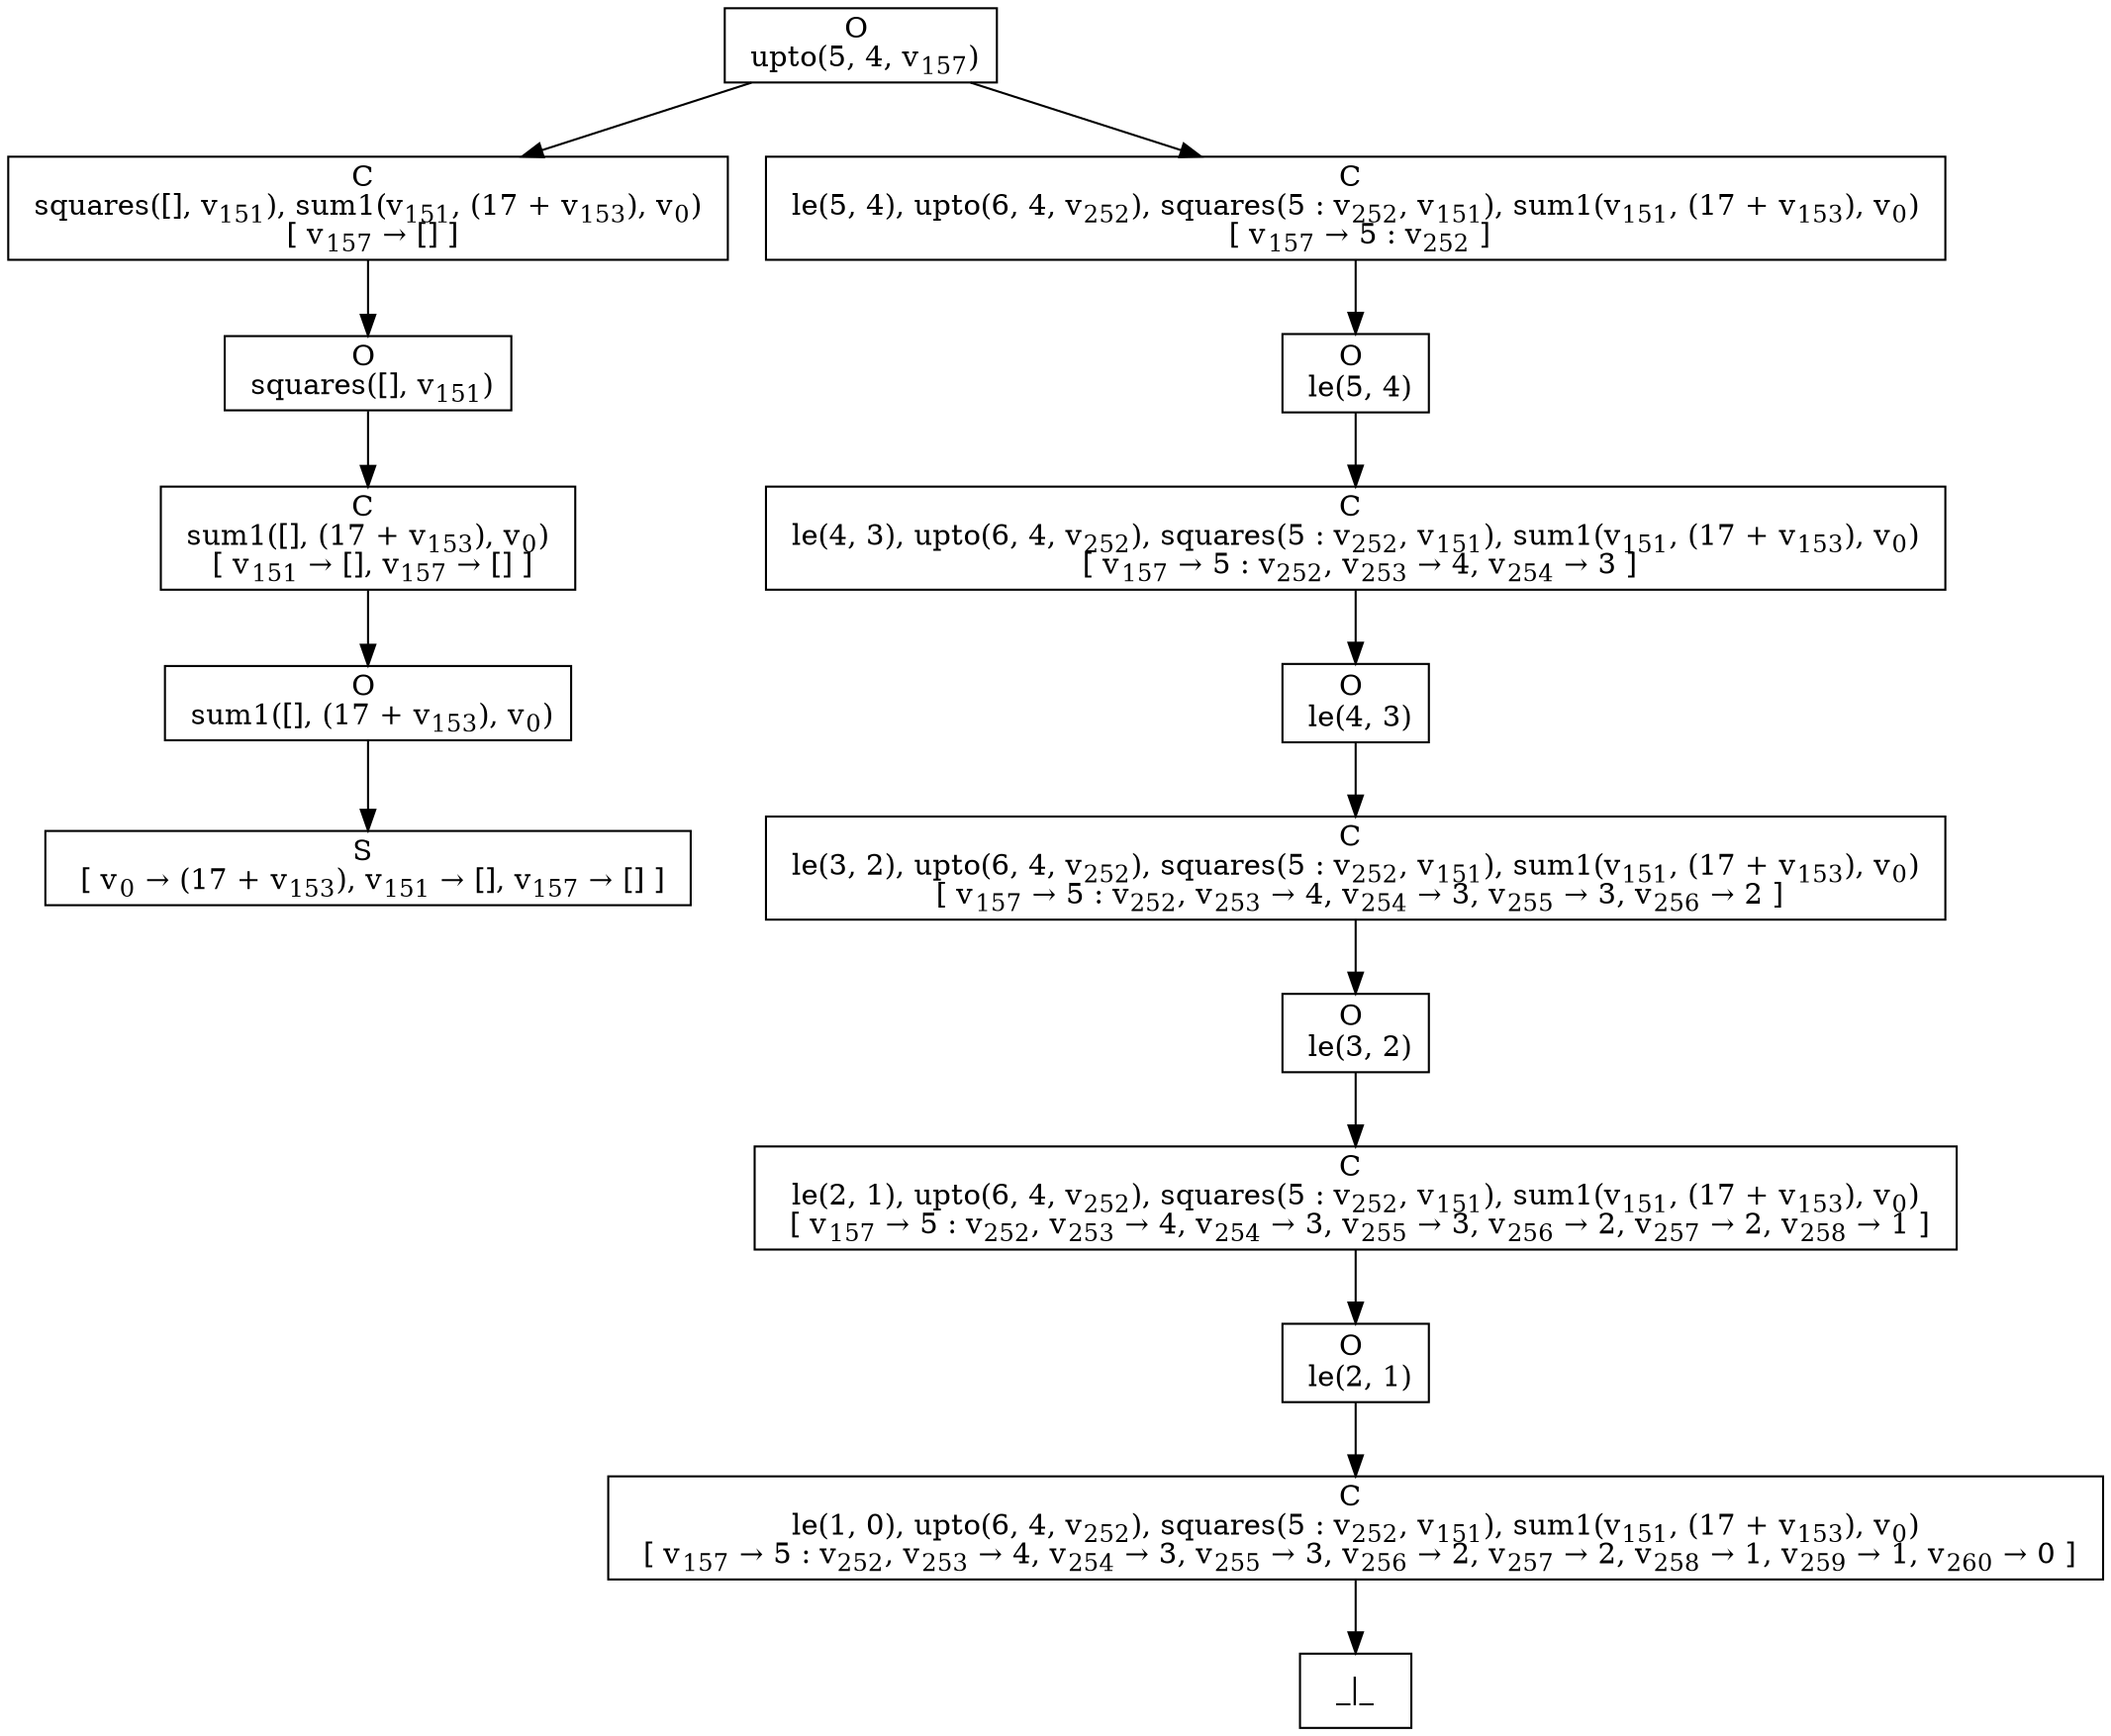digraph {
    graph [rankdir=TB
          ,bgcolor=transparent];
    node [shape=box
         ,fillcolor=white
         ,style=filled];
    0 [label=<O <BR/> upto(5, 4, v<SUB>157</SUB>)>];
    1 [label=<C <BR/> squares([], v<SUB>151</SUB>), sum1(v<SUB>151</SUB>, (17 + v<SUB>153</SUB>), v<SUB>0</SUB>) <BR/>  [ v<SUB>157</SUB> &rarr; [] ] >];
    2 [label=<C <BR/> le(5, 4), upto(6, 4, v<SUB>252</SUB>), squares(5 : v<SUB>252</SUB>, v<SUB>151</SUB>), sum1(v<SUB>151</SUB>, (17 + v<SUB>153</SUB>), v<SUB>0</SUB>) <BR/>  [ v<SUB>157</SUB> &rarr; 5 : v<SUB>252</SUB> ] >];
    3 [label=<O <BR/> squares([], v<SUB>151</SUB>)>];
    4 [label=<C <BR/> sum1([], (17 + v<SUB>153</SUB>), v<SUB>0</SUB>) <BR/>  [ v<SUB>151</SUB> &rarr; [], v<SUB>157</SUB> &rarr; [] ] >];
    5 [label=<O <BR/> sum1([], (17 + v<SUB>153</SUB>), v<SUB>0</SUB>)>];
    6 [label=<S <BR/>  [ v<SUB>0</SUB> &rarr; (17 + v<SUB>153</SUB>), v<SUB>151</SUB> &rarr; [], v<SUB>157</SUB> &rarr; [] ] >];
    7 [label=<O <BR/> le(5, 4)>];
    8 [label=<C <BR/> le(4, 3), upto(6, 4, v<SUB>252</SUB>), squares(5 : v<SUB>252</SUB>, v<SUB>151</SUB>), sum1(v<SUB>151</SUB>, (17 + v<SUB>153</SUB>), v<SUB>0</SUB>) <BR/>  [ v<SUB>157</SUB> &rarr; 5 : v<SUB>252</SUB>, v<SUB>253</SUB> &rarr; 4, v<SUB>254</SUB> &rarr; 3 ] >];
    9 [label=<O <BR/> le(4, 3)>];
    10 [label=<C <BR/> le(3, 2), upto(6, 4, v<SUB>252</SUB>), squares(5 : v<SUB>252</SUB>, v<SUB>151</SUB>), sum1(v<SUB>151</SUB>, (17 + v<SUB>153</SUB>), v<SUB>0</SUB>) <BR/>  [ v<SUB>157</SUB> &rarr; 5 : v<SUB>252</SUB>, v<SUB>253</SUB> &rarr; 4, v<SUB>254</SUB> &rarr; 3, v<SUB>255</SUB> &rarr; 3, v<SUB>256</SUB> &rarr; 2 ] >];
    11 [label=<O <BR/> le(3, 2)>];
    12 [label=<C <BR/> le(2, 1), upto(6, 4, v<SUB>252</SUB>), squares(5 : v<SUB>252</SUB>, v<SUB>151</SUB>), sum1(v<SUB>151</SUB>, (17 + v<SUB>153</SUB>), v<SUB>0</SUB>) <BR/>  [ v<SUB>157</SUB> &rarr; 5 : v<SUB>252</SUB>, v<SUB>253</SUB> &rarr; 4, v<SUB>254</SUB> &rarr; 3, v<SUB>255</SUB> &rarr; 3, v<SUB>256</SUB> &rarr; 2, v<SUB>257</SUB> &rarr; 2, v<SUB>258</SUB> &rarr; 1 ] >];
    13 [label=<O <BR/> le(2, 1)>];
    14 [label=<C <BR/> le(1, 0), upto(6, 4, v<SUB>252</SUB>), squares(5 : v<SUB>252</SUB>, v<SUB>151</SUB>), sum1(v<SUB>151</SUB>, (17 + v<SUB>153</SUB>), v<SUB>0</SUB>) <BR/>  [ v<SUB>157</SUB> &rarr; 5 : v<SUB>252</SUB>, v<SUB>253</SUB> &rarr; 4, v<SUB>254</SUB> &rarr; 3, v<SUB>255</SUB> &rarr; 3, v<SUB>256</SUB> &rarr; 2, v<SUB>257</SUB> &rarr; 2, v<SUB>258</SUB> &rarr; 1, v<SUB>259</SUB> &rarr; 1, v<SUB>260</SUB> &rarr; 0 ] >];
    15 [label=<_|_>];
    0 -> 1 [label=""];
    0 -> 2 [label=""];
    1 -> 3 [label=""];
    2 -> 7 [label=""];
    3 -> 4 [label=""];
    4 -> 5 [label=""];
    5 -> 6 [label=""];
    7 -> 8 [label=""];
    8 -> 9 [label=""];
    9 -> 10 [label=""];
    10 -> 11 [label=""];
    11 -> 12 [label=""];
    12 -> 13 [label=""];
    13 -> 14 [label=""];
    14 -> 15 [label=""];
}